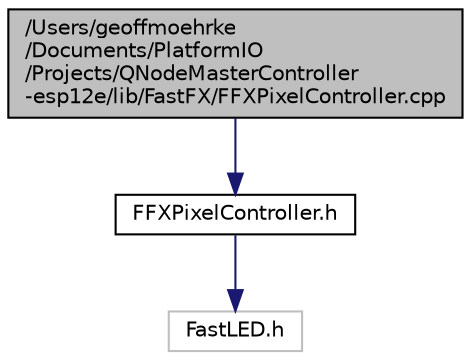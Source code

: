 digraph "/Users/geoffmoehrke/Documents/PlatformIO/Projects/QNodeMasterController-esp12e/lib/FastFX/FFXPixelController.cpp"
{
 // LATEX_PDF_SIZE
  edge [fontname="Helvetica",fontsize="10",labelfontname="Helvetica",labelfontsize="10"];
  node [fontname="Helvetica",fontsize="10",shape=record];
  Node1 [label="/Users/geoffmoehrke\l/Documents/PlatformIO\l/Projects/QNodeMasterController\l-esp12e/lib/FastFX/FFXPixelController.cpp",height=0.2,width=0.4,color="black", fillcolor="grey75", style="filled", fontcolor="black",tooltip=" "];
  Node1 -> Node2 [color="midnightblue",fontsize="10",style="solid",fontname="Helvetica"];
  Node2 [label="FFXPixelController.h",height=0.2,width=0.4,color="black", fillcolor="white", style="filled",URL="$_f_f_x_pixel_controller_8h.html",tooltip=" "];
  Node2 -> Node3 [color="midnightblue",fontsize="10",style="solid",fontname="Helvetica"];
  Node3 [label="FastLED.h",height=0.2,width=0.4,color="grey75", fillcolor="white", style="filled",tooltip=" "];
}
